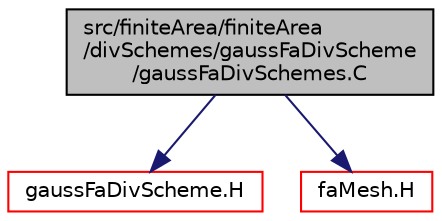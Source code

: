 digraph "src/finiteArea/finiteArea/divSchemes/gaussFaDivScheme/gaussFaDivSchemes.C"
{
  bgcolor="transparent";
  edge [fontname="Helvetica",fontsize="10",labelfontname="Helvetica",labelfontsize="10"];
  node [fontname="Helvetica",fontsize="10",shape=record];
  Node1 [label="src/finiteArea/finiteArea\l/divSchemes/gaussFaDivScheme\l/gaussFaDivSchemes.C",height=0.2,width=0.4,color="black", fillcolor="grey75", style="filled" fontcolor="black"];
  Node1 -> Node2 [color="midnightblue",fontsize="10",style="solid",fontname="Helvetica"];
  Node2 [label="gaussFaDivScheme.H",height=0.2,width=0.4,color="red",URL="$gaussFaDivScheme_8H.html"];
  Node1 -> Node3 [color="midnightblue",fontsize="10",style="solid",fontname="Helvetica"];
  Node3 [label="faMesh.H",height=0.2,width=0.4,color="red",URL="$faMesh_8H.html"];
}
